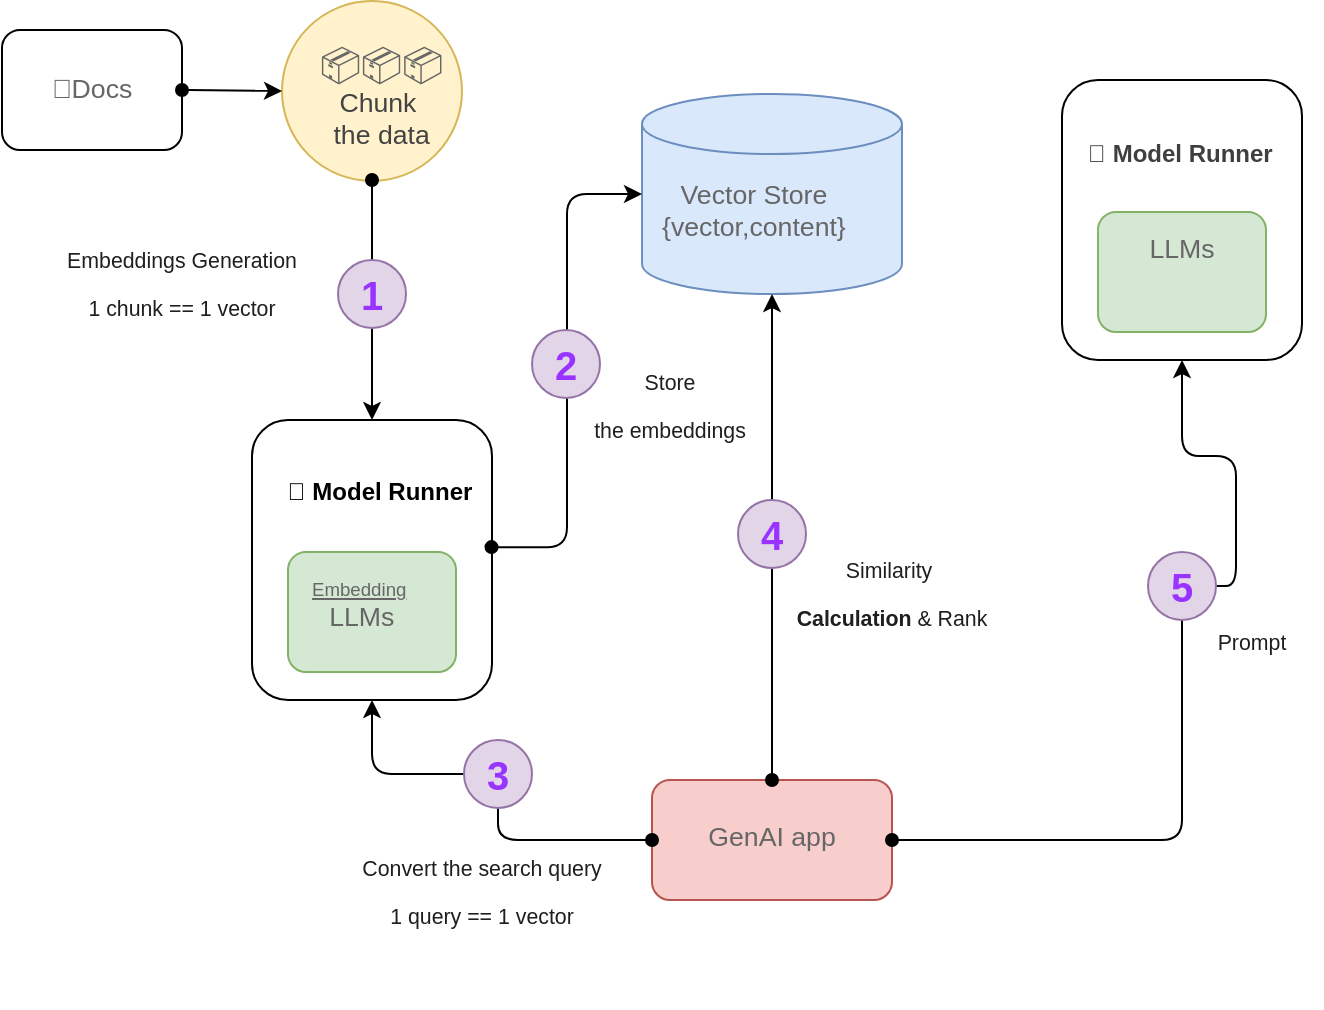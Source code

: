 <mxfile>
    <diagram id="Pun_J_O4Odj0uF0g7LAx" name="Page-1">
        <mxGraphModel dx="1201" dy="505" grid="1" gridSize="10" guides="1" tooltips="1" connect="1" arrows="1" fold="1" page="1" pageScale="1" pageWidth="1169" pageHeight="827" math="0" shadow="0">
            <root>
                <mxCell id="0"/>
                <mxCell id="1" parent="0"/>
                <mxCell id="10" value="" style="group" parent="1" vertex="1" connectable="0">
                    <mxGeometry x="345" y="260" width="120" height="140" as="geometry"/>
                </mxCell>
                <mxCell id="9" value="" style="rounded=1;whiteSpace=wrap;html=1;strokeColor=default;" parent="10" vertex="1">
                    <mxGeometry width="120" height="140" as="geometry"/>
                </mxCell>
                <mxCell id="8" value="" style="rounded=1;whiteSpace=wrap;html=1;strokeColor=#82b366;fillColor=#d5e8d4;" parent="10" vertex="1">
                    <mxGeometry x="18" y="66" width="84" height="60" as="geometry"/>
                </mxCell>
                <mxCell id="4" value="&lt;span id=&quot;docs-internal-guid-9392524e-7fff-97eb-315f-5eeb4eadda3a&quot; style=&quot;&quot;&gt;&lt;p style=&quot;line-height: 1.2; margin-top: 0pt; margin-bottom: 0pt;&quot; dir=&quot;ltr&quot;&gt;&lt;b&gt;🐳 Model Runner&lt;/b&gt;&lt;/p&gt;&lt;/span&gt;" style="text;whiteSpace=wrap;html=1;align=center;" parent="10" vertex="1">
                    <mxGeometry x="14" y="22" width="100" height="30" as="geometry"/>
                </mxCell>
                <mxCell id="5" value="&lt;b id=&quot;docs-internal-guid-9a8223f7-7fff-f8e5-8d22-db0ecccfe3f9&quot; style=&quot;font-weight:normal;&quot;&gt;&lt;p style=&quot;line-height:1.2;text-align: center;margin-top:0pt;margin-bottom:0pt;&quot; dir=&quot;ltr&quot;&gt;&lt;span style=&quot;font-size: 7pt; font-family: Poppins, sans-serif; color: rgb(102, 102, 102); background-color: transparent; font-weight: 500; font-style: normal; font-variant: normal; vertical-align: baseline;&quot;&gt;&lt;u&gt;Embedding&lt;/u&gt;&lt;/span&gt;&lt;span style=&quot;font-size: 7pt; font-family: Poppins, sans-serif; color: rgb(102, 102, 102); background-color: transparent; font-weight: 500; font-style: normal; font-variant: normal; text-decoration: none; vertical-align: baseline;&quot;&gt;&amp;nbsp;&lt;/span&gt;&lt;/p&gt;&lt;p style=&quot;line-height:1.2;text-align: center;margin-top:0pt;margin-bottom:0pt;&quot; dir=&quot;ltr&quot;&gt;&lt;span style=&quot;font-size: 10pt; font-family: Poppins, sans-serif; color: rgb(102, 102, 102); background-color: transparent; font-weight: 500; font-style: normal; font-variant: normal; text-decoration: none; vertical-align: baseline;&quot;&gt;LLMs&lt;/span&gt;&lt;/p&gt;&lt;/b&gt;" style="text;whiteSpace=wrap;html=1;" parent="10" vertex="1">
                    <mxGeometry x="28" y="70" width="64" height="50" as="geometry"/>
                </mxCell>
                <mxCell id="11" value="" style="group" parent="1" vertex="1" connectable="0">
                    <mxGeometry x="360" y="50.5" width="90" height="94" as="geometry"/>
                </mxCell>
                <mxCell id="7" value="" style="ellipse;whiteSpace=wrap;html=1;aspect=fixed;strokeColor=#d6b656;fillColor=#fff2cc;" parent="11" vertex="1">
                    <mxGeometry width="90" height="90" as="geometry"/>
                </mxCell>
                <mxCell id="3" value="&lt;b id=&quot;docs-internal-guid-b0dc1b2b-7fff-e148-00f3-b7a172efcb53&quot; style=&quot;font-weight:normal;&quot;&gt;&lt;p style=&quot;line-height:1.2;text-align: center;margin-top:0pt;margin-bottom:0pt;&quot; dir=&quot;ltr&quot;&gt;&lt;span style=&quot;font-size: 14pt; font-family: Poppins, sans-serif; color: rgb(102, 102, 102); background-color: transparent; font-weight: 500; font-style: normal; font-variant: normal; text-decoration: none; vertical-align: baseline;&quot;&gt;📦📦📦&lt;/span&gt;&lt;/p&gt;&lt;p style=&quot;line-height:1.2;text-align: center;margin-top:0pt;margin-bottom:0pt;&quot; dir=&quot;ltr&quot;&gt;&lt;span style=&quot;font-size: 10pt; font-family: Poppins, sans-serif; color: rgb(67, 67, 67); background-color: transparent; font-weight: 500; font-style: normal; font-variant: normal; text-decoration: none; vertical-align: baseline;&quot;&gt;Chunk&amp;nbsp;&lt;/span&gt;&lt;/p&gt;&lt;p style=&quot;line-height:1.2;text-align: center;margin-top:0pt;margin-bottom:0pt;&quot; dir=&quot;ltr&quot;&gt;&lt;span style=&quot;font-size: 10pt; font-family: Poppins, sans-serif; color: rgb(67, 67, 67); background-color: transparent; font-weight: 500; font-style: normal; font-variant: normal; text-decoration: none; vertical-align: baseline;&quot;&gt;the data&lt;/span&gt;&lt;/p&gt;&lt;/b&gt;" style="text;whiteSpace=wrap;html=1;strokeColor=none;" parent="11" vertex="1">
                    <mxGeometry x="17" y="14" width="70" height="80" as="geometry"/>
                </mxCell>
                <mxCell id="12" value="" style="group" parent="1" vertex="1" connectable="0">
                    <mxGeometry x="220" y="65" width="90" height="65" as="geometry"/>
                </mxCell>
                <mxCell id="6" value="" style="rounded=1;whiteSpace=wrap;html=1;strokeColor=default;" parent="12" vertex="1">
                    <mxGeometry width="90" height="60" as="geometry"/>
                </mxCell>
                <mxCell id="2" value="&lt;meta charset=&quot;utf-8&quot;&gt;&lt;b id=&quot;docs-internal-guid-06e21a4e-7fff-9780-77d8-6255e88102fd&quot; style=&quot;font-weight:normal;&quot;&gt;&lt;p style=&quot;line-height: 1.2; margin-top: 0pt; margin-bottom: 0pt;&quot; dir=&quot;ltr&quot;&gt;&lt;span style=&quot;font-size: 10pt; font-family: Poppins, sans-serif; color: rgb(102, 102, 102); background-color: transparent; font-weight: 500; font-style: normal; font-variant: normal; text-decoration: none; vertical-align: baseline;&quot;&gt;📝Docs&lt;/span&gt;&lt;/p&gt;&lt;/b&gt;&lt;br class=&quot;Apple-interchange-newline&quot;&gt;" style="text;whiteSpace=wrap;html=1;strokeColor=none;align=center;" parent="12" vertex="1">
                    <mxGeometry x="5" y="15" width="80" height="50" as="geometry"/>
                </mxCell>
                <mxCell id="15" value="" style="group" parent="1" vertex="1" connectable="0">
                    <mxGeometry x="540" y="97" width="130" height="100" as="geometry"/>
                </mxCell>
                <mxCell id="14" value="" style="shape=cylinder3;whiteSpace=wrap;html=1;boundedLbl=1;backgroundOutline=1;size=15;strokeColor=#6c8ebf;fillColor=#dae8fc;" parent="15" vertex="1">
                    <mxGeometry width="130" height="100" as="geometry"/>
                </mxCell>
                <mxCell id="13" value="&lt;b id=&quot;docs-internal-guid-ce498a3c-7fff-ee5e-ede5-fb5412ba2207&quot; style=&quot;font-weight:normal;&quot;&gt;&lt;p style=&quot;line-height:1.2;text-align: center;margin-top:0pt;margin-bottom:0pt;&quot; dir=&quot;ltr&quot;&gt;&lt;span style=&quot;font-size: 10pt; font-family: Poppins, sans-serif; color: rgb(102, 102, 102); background-color: transparent; font-weight: 500; font-style: normal; font-variant: normal; text-decoration: none; vertical-align: baseline;&quot;&gt;Vector Store&lt;/span&gt;&lt;/p&gt;&lt;p style=&quot;line-height:1.2;text-align: center;margin-top:0pt;margin-bottom:0pt;&quot; dir=&quot;ltr&quot;&gt;&lt;span style=&quot;font-size: 10pt; font-family: Poppins, sans-serif; color: rgb(102, 102, 102); background-color: transparent; font-weight: 500; font-style: normal; font-variant: normal; text-decoration: none; vertical-align: baseline;&quot;&gt;{vector,content}&lt;/span&gt;&lt;/p&gt;&lt;/b&gt;" style="text;whiteSpace=wrap;html=1;" parent="15" vertex="1">
                    <mxGeometry x="8" y="36" width="120" height="50" as="geometry"/>
                </mxCell>
                <mxCell id="16" value="" style="group" parent="1" vertex="1" connectable="0">
                    <mxGeometry x="750" y="90" width="120" height="140" as="geometry"/>
                </mxCell>
                <mxCell id="17" value="" style="rounded=1;whiteSpace=wrap;html=1;strokeColor=default;" parent="16" vertex="1">
                    <mxGeometry width="120" height="140" as="geometry"/>
                </mxCell>
                <mxCell id="18" value="" style="rounded=1;whiteSpace=wrap;html=1;strokeColor=#82b366;fillColor=#d5e8d4;" parent="16" vertex="1">
                    <mxGeometry x="18" y="66" width="84" height="60" as="geometry"/>
                </mxCell>
                <mxCell id="19" value="&lt;b id=&quot;docs-internal-guid-9392524e-7fff-97eb-315f-5eeb4eadda3a&quot; style=&quot;font-weight:normal;&quot;&gt;&lt;p style=&quot;line-height:1.2;text-align: center;margin-top:0pt;margin-bottom:0pt;&quot; dir=&quot;ltr&quot;&gt;&lt;b style=&quot;color: rgb(63, 63, 63);&quot;&gt;🐳 Model Runner&lt;/b&gt;&lt;/p&gt;&lt;/b&gt;" style="text;whiteSpace=wrap;html=1;" parent="16" vertex="1">
                    <mxGeometry x="11" y="23" width="100" height="30" as="geometry"/>
                </mxCell>
                <mxCell id="20" value="&lt;b id=&quot;docs-internal-guid-9a8223f7-7fff-f8e5-8d22-db0ecccfe3f9&quot; style=&quot;font-weight:normal;&quot;&gt;&lt;p style=&quot;line-height: 1.2; margin-top: 0pt; margin-bottom: 0pt;&quot; dir=&quot;ltr&quot;&gt;&lt;/p&gt;&lt;p style=&quot;line-height: 1.2; margin-top: 0pt; margin-bottom: 0pt;&quot; dir=&quot;ltr&quot;&gt;&lt;span style=&quot;font-size: 10pt; font-family: Poppins, sans-serif; color: rgb(102, 102, 102); background-color: transparent; font-weight: 500; font-style: normal; font-variant: normal; text-decoration: none; vertical-align: baseline;&quot;&gt;LLMs&lt;/span&gt;&lt;/p&gt;&lt;/b&gt;" style="text;whiteSpace=wrap;html=1;align=center;" parent="16" vertex="1">
                    <mxGeometry x="28" y="70" width="64" height="50" as="geometry"/>
                </mxCell>
                <mxCell id="24" value="" style="group" parent="1" vertex="1" connectable="0">
                    <mxGeometry x="545" y="440" width="120" height="61" as="geometry"/>
                </mxCell>
                <mxCell id="23" value="" style="rounded=1;whiteSpace=wrap;html=1;strokeColor=#b85450;fillColor=#f8cecc;" parent="24" vertex="1">
                    <mxGeometry width="120" height="60" as="geometry"/>
                </mxCell>
                <mxCell id="21" value="&lt;meta charset=&quot;utf-8&quot;&gt;&lt;b id=&quot;docs-internal-guid-e3bd49b9-7fff-fa59-0cc8-d0f4b6b46c47&quot; style=&quot;font-weight:normal;&quot;&gt;&lt;p style=&quot;line-height: 1.2; margin-top: 0pt; margin-bottom: 0pt;&quot; dir=&quot;ltr&quot;&gt;&lt;span style=&quot;font-size: 10pt; font-family: Poppins, sans-serif; color: rgb(102, 102, 102); background-color: transparent; font-weight: 500; font-style: normal; font-variant: normal; text-decoration: none; vertical-align: baseline;&quot;&gt;GenAI app&lt;/span&gt;&lt;/p&gt;&lt;/b&gt;&lt;br class=&quot;Apple-interchange-newline&quot;&gt;" style="text;whiteSpace=wrap;html=1;align=center;verticalAlign=middle;" parent="24" vertex="1">
                    <mxGeometry x="10" y="11" width="100" height="50" as="geometry"/>
                </mxCell>
                <mxCell id="25" value="" style="endArrow=classic;html=1;exitX=1;exitY=0.5;exitDx=0;exitDy=0;entryX=0;entryY=0.5;entryDx=0;entryDy=0;startArrow=oval;startFill=1;" parent="1" source="6" target="7" edge="1">
                    <mxGeometry width="50" height="50" relative="1" as="geometry">
                        <mxPoint x="540" y="320" as="sourcePoint"/>
                        <mxPoint x="590" y="270" as="targetPoint"/>
                    </mxGeometry>
                </mxCell>
                <mxCell id="26" value="" style="edgeStyle=none;html=1;startArrow=oval;startFill=1;" parent="1" target="9" edge="1">
                    <mxGeometry relative="1" as="geometry">
                        <mxPoint x="405" y="140" as="sourcePoint"/>
                    </mxGeometry>
                </mxCell>
                <mxCell id="27" value="" style="endArrow=classic;html=1;exitX=0.998;exitY=0.454;exitDx=0;exitDy=0;exitPerimeter=0;entryX=0;entryY=0.5;entryDx=0;entryDy=0;entryPerimeter=0;edgeStyle=orthogonalEdgeStyle;startArrow=oval;startFill=1;" parent="1" source="9" target="14" edge="1">
                    <mxGeometry width="50" height="50" relative="1" as="geometry">
                        <mxPoint x="480" y="340" as="sourcePoint"/>
                        <mxPoint x="530" y="290" as="targetPoint"/>
                    </mxGeometry>
                </mxCell>
                <mxCell id="28" value="" style="endArrow=classic;html=1;exitX=0;exitY=0.5;exitDx=0;exitDy=0;entryX=0.5;entryY=1;entryDx=0;entryDy=0;edgeStyle=orthogonalEdgeStyle;startArrow=none;startFill=1;" parent="1" source="33" target="9" edge="1">
                    <mxGeometry width="50" height="50" relative="1" as="geometry">
                        <mxPoint x="540" y="320" as="sourcePoint"/>
                        <mxPoint x="590" y="270" as="targetPoint"/>
                    </mxGeometry>
                </mxCell>
                <mxCell id="29" value="" style="endArrow=classic;html=1;exitX=0.5;exitY=0;exitDx=0;exitDy=0;entryX=0.5;entryY=1;entryDx=0;entryDy=0;entryPerimeter=0;startArrow=oval;startFill=1;" parent="1" source="23" target="14" edge="1">
                    <mxGeometry width="50" height="50" relative="1" as="geometry">
                        <mxPoint x="540" y="320" as="sourcePoint"/>
                        <mxPoint x="590" y="270" as="targetPoint"/>
                    </mxGeometry>
                </mxCell>
                <mxCell id="30" value="" style="endArrow=classic;html=1;exitX=1;exitY=0.5;exitDx=0;exitDy=0;entryX=0.5;entryY=1;entryDx=0;entryDy=0;edgeStyle=orthogonalEdgeStyle;startArrow=none;startFill=1;" parent="1" source="36" target="17" edge="1">
                    <mxGeometry width="50" height="50" relative="1" as="geometry">
                        <mxPoint x="540" y="320" as="sourcePoint"/>
                        <mxPoint x="590" y="270" as="targetPoint"/>
                    </mxGeometry>
                </mxCell>
                <mxCell id="31" value="1" style="ellipse;whiteSpace=wrap;html=1;aspect=fixed;strokeColor=#9673a6;fontStyle=1;fontSize=20;fillColor=#e1d5e7;fontColor=#9933FF;" parent="1" vertex="1">
                    <mxGeometry x="388" y="180" width="34" height="34" as="geometry"/>
                </mxCell>
                <mxCell id="32" value="2" style="ellipse;whiteSpace=wrap;html=1;aspect=fixed;strokeColor=#9673a6;fontStyle=1;fontSize=20;fillColor=#e1d5e7;fontColor=#9933FF;" parent="1" vertex="1">
                    <mxGeometry x="485" y="215" width="34" height="34" as="geometry"/>
                </mxCell>
                <mxCell id="34" value="" style="endArrow=none;html=1;exitX=0;exitY=0.5;exitDx=0;exitDy=0;entryX=0.5;entryY=1;entryDx=0;entryDy=0;edgeStyle=orthogonalEdgeStyle;startArrow=oval;startFill=1;" parent="1" source="23" target="33" edge="1">
                    <mxGeometry width="50" height="50" relative="1" as="geometry">
                        <mxPoint x="545" y="470" as="sourcePoint"/>
                        <mxPoint x="405" y="400" as="targetPoint"/>
                    </mxGeometry>
                </mxCell>
                <mxCell id="33" value="3" style="ellipse;whiteSpace=wrap;html=1;aspect=fixed;strokeColor=#9673a6;fontStyle=1;fontSize=20;fillColor=#e1d5e7;fontColor=#9933FF;" parent="1" vertex="1">
                    <mxGeometry x="451" y="420" width="34" height="34" as="geometry"/>
                </mxCell>
                <mxCell id="35" value="4" style="ellipse;whiteSpace=wrap;html=1;aspect=fixed;strokeColor=#9673a6;fontStyle=1;fontSize=20;fillColor=#e1d5e7;fontColor=#9933FF;" parent="1" vertex="1">
                    <mxGeometry x="588" y="300" width="34" height="34" as="geometry"/>
                </mxCell>
                <mxCell id="37" value="" style="endArrow=none;html=1;exitX=1;exitY=0.5;exitDx=0;exitDy=0;entryX=0.5;entryY=1;entryDx=0;entryDy=0;edgeStyle=orthogonalEdgeStyle;startArrow=oval;startFill=1;" parent="1" source="23" target="36" edge="1">
                    <mxGeometry width="50" height="50" relative="1" as="geometry">
                        <mxPoint x="665" y="470" as="sourcePoint"/>
                        <mxPoint x="810" y="230" as="targetPoint"/>
                    </mxGeometry>
                </mxCell>
                <mxCell id="36" value="5" style="ellipse;whiteSpace=wrap;html=1;aspect=fixed;strokeColor=#9673a6;fontStyle=1;fontSize=20;fillColor=#e1d5e7;fontColor=#9933FF;" parent="1" vertex="1">
                    <mxGeometry x="793" y="326" width="34" height="34" as="geometry"/>
                </mxCell>
                <mxCell id="38" value="&lt;meta charset=&quot;utf-8&quot;&gt;&lt;b id=&quot;docs-internal-guid-dc5b834f-7fff-032a-96fe-1e624321e1a7&quot; style=&quot;font-weight:normal;&quot;&gt;&lt;p style=&quot;line-height: 1.2; margin-top: 0pt; margin-bottom: 0pt;&quot; dir=&quot;ltr&quot;&gt;&lt;span style=&quot;font-size: 8pt; font-family: Poppins, sans-serif; color: rgb(31, 31, 31); background-color: transparent; font-weight: 300; font-style: normal; font-variant: normal; text-decoration: none; vertical-align: baseline;&quot;&gt;Embeddings Generation&lt;/span&gt;&lt;/p&gt;&lt;p style=&quot;line-height: 1.2; margin-top: 0pt; margin-bottom: 0pt;&quot; dir=&quot;ltr&quot;&gt;&lt;span style=&quot;font-size: 8pt; font-family: Poppins, sans-serif; color: rgb(31, 31, 31); background-color: transparent; font-weight: 300; font-style: normal; font-variant: normal; text-decoration: none; vertical-align: baseline;&quot;&gt;1 chunk == 1 vector&lt;/span&gt;&lt;/p&gt;&lt;/b&gt;&lt;br class=&quot;Apple-interchange-newline&quot;&gt;" style="text;whiteSpace=wrap;html=1;fontSize=20;fontColor=#9933FF;align=center;verticalAlign=middle;" parent="1" vertex="1">
                    <mxGeometry x="230" y="150" width="160" height="100" as="geometry"/>
                </mxCell>
                <mxCell id="39" value="&lt;b id=&quot;docs-internal-guid-0e5ee4aa-7fff-54d4-f229-3a81b52dcb5d&quot; style=&quot;font-weight:normal;&quot;&gt;&lt;p style=&quot;line-height: 1.2; margin-top: 0pt; margin-bottom: 0pt;&quot; dir=&quot;ltr&quot;&gt;&lt;span style=&quot;font-size: 8pt; font-family: Poppins, sans-serif; color: rgb(31, 31, 31); background-color: transparent; font-weight: 300; font-style: normal; font-variant: normal; text-decoration: none; vertical-align: baseline;&quot;&gt;Store&lt;/span&gt;&lt;/p&gt;&lt;p style=&quot;line-height: 1.2; margin-top: 0pt; margin-bottom: 0pt;&quot; dir=&quot;ltr&quot;&gt;&lt;span style=&quot;font-size: 8pt; font-family: Poppins, sans-serif; color: rgb(31, 31, 31); background-color: transparent; font-weight: 300; font-style: normal; font-variant: normal; text-decoration: none; vertical-align: baseline;&quot;&gt;the embeddings&lt;/span&gt;&lt;/p&gt;&lt;/b&gt;" style="text;whiteSpace=wrap;html=1;fontSize=20;fontColor=#9933FF;verticalAlign=middle;align=center;" parent="1" vertex="1">
                    <mxGeometry x="469" y="214" width="170" height="70" as="geometry"/>
                </mxCell>
                <mxCell id="40" value="&lt;b id=&quot;docs-internal-guid-51e49c58-7fff-e9e6-d14b-f221931ebb14&quot; style=&quot;&quot;&gt;&lt;p style=&quot;font-weight: normal; line-height: 1.2; margin-top: 0pt; margin-bottom: 0pt;&quot; dir=&quot;ltr&quot;&gt;&lt;span style=&quot;font-size: 8pt; font-family: Poppins, sans-serif; color: rgb(31, 31, 31); background-color: transparent; font-weight: 300; font-style: normal; font-variant: normal; text-decoration: none; vertical-align: baseline;&quot;&gt;Similarity&amp;nbsp;&lt;/span&gt;&lt;/p&gt;&lt;p style=&quot;line-height: 1.2; margin-top: 0pt; margin-bottom: 0pt;&quot; dir=&quot;ltr&quot;&gt;&lt;span style=&quot;font-size: 8pt; font-family: Poppins, sans-serif; color: rgb(31, 31, 31); background-color: transparent; font-style: normal; font-variant: normal; text-decoration: none; vertical-align: baseline;&quot;&gt;Calculation&lt;/span&gt;&lt;span style=&quot;font-weight: 300; font-size: 8pt; font-family: Poppins, sans-serif; color: rgb(31, 31, 31); background-color: transparent; font-style: normal; font-variant: normal; text-decoration: none; vertical-align: baseline;&quot;&gt; &amp;amp; Rank&lt;/span&gt;&lt;/p&gt;&lt;/b&gt;" style="text;whiteSpace=wrap;html=1;fontSize=20;fontColor=#9933FF;align=center;verticalAlign=middle;" parent="1" vertex="1">
                    <mxGeometry x="600" y="293" width="130" height="100" as="geometry"/>
                </mxCell>
                <mxCell id="41" value="&lt;meta charset=&quot;utf-8&quot;&gt;&lt;b id=&quot;docs-internal-guid-7c351f7d-7fff-6ce6-7fb6-8bf803254562&quot; style=&quot;font-weight:normal;&quot;&gt;&lt;p style=&quot;line-height: 1.2; margin-top: 0pt; margin-bottom: 0pt;&quot; dir=&quot;ltr&quot;&gt;&lt;span style=&quot;font-size: 8pt; font-family: Poppins, sans-serif; color: rgb(31, 31, 31); background-color: transparent; font-weight: 300; font-style: normal; font-variant: normal; text-decoration: none; vertical-align: baseline;&quot;&gt;Convert the search query&lt;/span&gt;&lt;/p&gt;&lt;p style=&quot;line-height: 1.2; margin-top: 0pt; margin-bottom: 0pt;&quot; dir=&quot;ltr&quot;&gt;&lt;span style=&quot;font-size: 8pt; font-family: Poppins, sans-serif; color: rgb(31, 31, 31); background-color: transparent; font-weight: 300; font-style: normal; font-variant: normal; text-decoration: none; vertical-align: baseline;&quot;&gt;1 query == 1 vector&lt;/span&gt;&lt;/p&gt;&lt;/b&gt;&lt;br class=&quot;Apple-interchange-newline&quot;&gt;" style="text;whiteSpace=wrap;html=1;fontSize=20;fontColor=#9933FF;align=center;verticalAlign=middle;" parent="1" vertex="1">
                    <mxGeometry x="375" y="454" width="170" height="100" as="geometry"/>
                </mxCell>
                <mxCell id="42" value="&lt;meta charset=&quot;utf-8&quot;&gt;&lt;b id=&quot;docs-internal-guid-1a5e3a0e-7fff-bc7f-fba1-a005e98ea8c4&quot; style=&quot;font-weight:normal;&quot;&gt;&lt;p style=&quot;line-height: 1.2; margin-top: 0pt; margin-bottom: 0pt;&quot; dir=&quot;ltr&quot;&gt;&lt;span style=&quot;font-size: 8pt; font-family: Poppins, sans-serif; color: rgb(31, 31, 31); background-color: transparent; font-weight: 300; font-style: normal; font-variant: normal; text-decoration: none; vertical-align: baseline;&quot;&gt;Prompt&lt;/span&gt;&lt;/p&gt;&lt;/b&gt;&lt;br class=&quot;Apple-interchange-newline&quot;&gt;" style="text;whiteSpace=wrap;html=1;fontSize=20;fontColor=#9933FF;align=center;verticalAlign=middle;" parent="1" vertex="1">
                    <mxGeometry x="810" y="344" width="70" height="70" as="geometry"/>
                </mxCell>
            </root>
        </mxGraphModel>
    </diagram>
    <diagram name="Copy of Page-1" id="BhHHHCJw-o-ToZ07xivq">
        <mxGraphModel dx="1201" dy="505" grid="1" gridSize="10" guides="1" tooltips="1" connect="1" arrows="1" fold="1" page="1" pageScale="1" pageWidth="1169" pageHeight="827" math="0" shadow="0">
            <root>
                <mxCell id="C8W8oYH-p4R4iCRxRa6O-0"/>
                <mxCell id="C8W8oYH-p4R4iCRxRa6O-1" parent="C8W8oYH-p4R4iCRxRa6O-0"/>
                <mxCell id="C8W8oYH-p4R4iCRxRa6O-2" value="" style="group" vertex="1" connectable="0" parent="C8W8oYH-p4R4iCRxRa6O-1">
                    <mxGeometry x="345" y="260" width="120" height="140" as="geometry"/>
                </mxCell>
                <mxCell id="C8W8oYH-p4R4iCRxRa6O-3" value="" style="rounded=1;whiteSpace=wrap;html=1;strokeColor=default;" vertex="1" parent="C8W8oYH-p4R4iCRxRa6O-2">
                    <mxGeometry width="120" height="140" as="geometry"/>
                </mxCell>
                <mxCell id="C8W8oYH-p4R4iCRxRa6O-4" value="" style="rounded=1;whiteSpace=wrap;html=1;strokeColor=#82b366;fillColor=#d5e8d4;" vertex="1" parent="C8W8oYH-p4R4iCRxRa6O-2">
                    <mxGeometry x="18" y="66" width="84" height="60" as="geometry"/>
                </mxCell>
                <mxCell id="C8W8oYH-p4R4iCRxRa6O-5" value="&lt;span id=&quot;docs-internal-guid-9392524e-7fff-97eb-315f-5eeb4eadda3a&quot; style=&quot;&quot;&gt;&lt;p style=&quot;line-height: 1.2; margin-top: 0pt; margin-bottom: 0pt;&quot; dir=&quot;ltr&quot;&gt;&lt;b&gt;🐳 Model Runner&lt;/b&gt;&lt;/p&gt;&lt;/span&gt;" style="text;whiteSpace=wrap;html=1;align=center;" vertex="1" parent="C8W8oYH-p4R4iCRxRa6O-2">
                    <mxGeometry x="14" y="22" width="100" height="30" as="geometry"/>
                </mxCell>
                <mxCell id="C8W8oYH-p4R4iCRxRa6O-6" value="&lt;b id=&quot;docs-internal-guid-9a8223f7-7fff-f8e5-8d22-db0ecccfe3f9&quot; style=&quot;font-weight:normal;&quot;&gt;&lt;p style=&quot;line-height:1.2;text-align: center;margin-top:0pt;margin-bottom:0pt;&quot; dir=&quot;ltr&quot;&gt;&lt;span style=&quot;font-size: 7pt; font-family: Poppins, sans-serif; color: rgb(102, 102, 102); background-color: transparent; font-weight: 500; font-style: normal; font-variant: normal; vertical-align: baseline;&quot;&gt;&lt;u&gt;Embedding&lt;/u&gt;&lt;/span&gt;&lt;span style=&quot;font-size: 7pt; font-family: Poppins, sans-serif; color: rgb(102, 102, 102); background-color: transparent; font-weight: 500; font-style: normal; font-variant: normal; text-decoration: none; vertical-align: baseline;&quot;&gt;&amp;nbsp;&lt;/span&gt;&lt;/p&gt;&lt;p style=&quot;line-height:1.2;text-align: center;margin-top:0pt;margin-bottom:0pt;&quot; dir=&quot;ltr&quot;&gt;&lt;span style=&quot;font-size: 10pt; font-family: Poppins, sans-serif; color: rgb(102, 102, 102); background-color: transparent; font-weight: 500; font-style: normal; font-variant: normal; text-decoration: none; vertical-align: baseline;&quot;&gt;LLMs&lt;/span&gt;&lt;/p&gt;&lt;/b&gt;" style="text;whiteSpace=wrap;html=1;" vertex="1" parent="C8W8oYH-p4R4iCRxRa6O-2">
                    <mxGeometry x="28" y="70" width="64" height="50" as="geometry"/>
                </mxCell>
                <mxCell id="C8W8oYH-p4R4iCRxRa6O-7" value="" style="group" vertex="1" connectable="0" parent="C8W8oYH-p4R4iCRxRa6O-1">
                    <mxGeometry x="360" y="50.5" width="90" height="94" as="geometry"/>
                </mxCell>
                <mxCell id="C8W8oYH-p4R4iCRxRa6O-8" value="" style="ellipse;whiteSpace=wrap;html=1;aspect=fixed;strokeColor=#d6b656;fillColor=#fff2cc;" vertex="1" parent="C8W8oYH-p4R4iCRxRa6O-7">
                    <mxGeometry width="90" height="90" as="geometry"/>
                </mxCell>
                <mxCell id="C8W8oYH-p4R4iCRxRa6O-9" value="&lt;b id=&quot;docs-internal-guid-b0dc1b2b-7fff-e148-00f3-b7a172efcb53&quot; style=&quot;font-weight:normal;&quot;&gt;&lt;p style=&quot;line-height:1.2;text-align: center;margin-top:0pt;margin-bottom:0pt;&quot; dir=&quot;ltr&quot;&gt;&lt;span style=&quot;font-size: 14pt; font-family: Poppins, sans-serif; color: rgb(102, 102, 102); background-color: transparent; font-weight: 500; font-style: normal; font-variant: normal; text-decoration: none; vertical-align: baseline;&quot;&gt;📦📦📦&lt;/span&gt;&lt;/p&gt;&lt;p style=&quot;line-height:1.2;text-align: center;margin-top:0pt;margin-bottom:0pt;&quot; dir=&quot;ltr&quot;&gt;&lt;span style=&quot;font-size: 10pt; font-family: Poppins, sans-serif; color: rgb(67, 67, 67); background-color: transparent; font-weight: 500; font-style: normal; font-variant: normal; text-decoration: none; vertical-align: baseline;&quot;&gt;Chunk&amp;nbsp;&lt;/span&gt;&lt;/p&gt;&lt;p style=&quot;line-height:1.2;text-align: center;margin-top:0pt;margin-bottom:0pt;&quot; dir=&quot;ltr&quot;&gt;&lt;span style=&quot;font-size: 10pt; font-family: Poppins, sans-serif; color: rgb(67, 67, 67); background-color: transparent; font-weight: 500; font-style: normal; font-variant: normal; text-decoration: none; vertical-align: baseline;&quot;&gt;the data&lt;/span&gt;&lt;/p&gt;&lt;/b&gt;" style="text;whiteSpace=wrap;html=1;strokeColor=none;" vertex="1" parent="C8W8oYH-p4R4iCRxRa6O-7">
                    <mxGeometry x="17" y="14" width="70" height="80" as="geometry"/>
                </mxCell>
                <mxCell id="C8W8oYH-p4R4iCRxRa6O-10" value="" style="group" vertex="1" connectable="0" parent="C8W8oYH-p4R4iCRxRa6O-1">
                    <mxGeometry x="220" y="65" width="90" height="65" as="geometry"/>
                </mxCell>
                <mxCell id="C8W8oYH-p4R4iCRxRa6O-11" value="" style="rounded=1;whiteSpace=wrap;html=1;strokeColor=default;" vertex="1" parent="C8W8oYH-p4R4iCRxRa6O-10">
                    <mxGeometry width="90" height="60" as="geometry"/>
                </mxCell>
                <mxCell id="C8W8oYH-p4R4iCRxRa6O-12" value="&lt;meta charset=&quot;utf-8&quot;&gt;&lt;b id=&quot;docs-internal-guid-06e21a4e-7fff-9780-77d8-6255e88102fd&quot; style=&quot;font-weight:normal;&quot;&gt;&lt;p style=&quot;line-height: 1.2; margin-top: 0pt; margin-bottom: 0pt;&quot; dir=&quot;ltr&quot;&gt;&lt;span style=&quot;font-size: 10pt; font-family: Poppins, sans-serif; color: rgb(102, 102, 102); background-color: transparent; font-weight: 500; font-style: normal; font-variant: normal; text-decoration: none; vertical-align: baseline;&quot;&gt;📝Docs&lt;/span&gt;&lt;/p&gt;&lt;/b&gt;&lt;br class=&quot;Apple-interchange-newline&quot;&gt;" style="text;whiteSpace=wrap;html=1;strokeColor=none;align=center;" vertex="1" parent="C8W8oYH-p4R4iCRxRa6O-10">
                    <mxGeometry x="5" y="15" width="80" height="50" as="geometry"/>
                </mxCell>
                <mxCell id="C8W8oYH-p4R4iCRxRa6O-13" value="" style="group" vertex="1" connectable="0" parent="C8W8oYH-p4R4iCRxRa6O-1">
                    <mxGeometry x="540" y="97" width="130" height="100" as="geometry"/>
                </mxCell>
                <mxCell id="C8W8oYH-p4R4iCRxRa6O-14" value="" style="shape=cylinder3;whiteSpace=wrap;html=1;boundedLbl=1;backgroundOutline=1;size=15;strokeColor=#6c8ebf;fillColor=#dae8fc;" vertex="1" parent="C8W8oYH-p4R4iCRxRa6O-13">
                    <mxGeometry width="130" height="100" as="geometry"/>
                </mxCell>
                <mxCell id="C8W8oYH-p4R4iCRxRa6O-15" value="&lt;b id=&quot;docs-internal-guid-ce498a3c-7fff-ee5e-ede5-fb5412ba2207&quot; style=&quot;font-weight:normal;&quot;&gt;&lt;p style=&quot;line-height:1.2;text-align: center;margin-top:0pt;margin-bottom:0pt;&quot; dir=&quot;ltr&quot;&gt;&lt;span style=&quot;font-size: 10pt; font-family: Poppins, sans-serif; color: rgb(102, 102, 102); background-color: transparent; font-weight: 500; font-style: normal; font-variant: normal; text-decoration: none; vertical-align: baseline;&quot;&gt;Vector Store&lt;/span&gt;&lt;/p&gt;&lt;p style=&quot;line-height:1.2;text-align: center;margin-top:0pt;margin-bottom:0pt;&quot; dir=&quot;ltr&quot;&gt;&lt;span style=&quot;font-size: 10pt; font-family: Poppins, sans-serif; color: rgb(102, 102, 102); background-color: transparent; font-weight: 500; font-style: normal; font-variant: normal; text-decoration: none; vertical-align: baseline;&quot;&gt;{vector,content}&lt;/span&gt;&lt;/p&gt;&lt;/b&gt;" style="text;whiteSpace=wrap;html=1;" vertex="1" parent="C8W8oYH-p4R4iCRxRa6O-13">
                    <mxGeometry x="8" y="36" width="120" height="50" as="geometry"/>
                </mxCell>
                <mxCell id="C8W8oYH-p4R4iCRxRa6O-16" value="" style="group" vertex="1" connectable="0" parent="C8W8oYH-p4R4iCRxRa6O-1">
                    <mxGeometry x="750" y="90" width="120" height="140" as="geometry"/>
                </mxCell>
                <mxCell id="C8W8oYH-p4R4iCRxRa6O-17" value="" style="rounded=1;whiteSpace=wrap;html=1;strokeColor=default;" vertex="1" parent="C8W8oYH-p4R4iCRxRa6O-16">
                    <mxGeometry width="120" height="140" as="geometry"/>
                </mxCell>
                <mxCell id="C8W8oYH-p4R4iCRxRa6O-18" value="" style="rounded=1;whiteSpace=wrap;html=1;strokeColor=#82b366;fillColor=#d5e8d4;" vertex="1" parent="C8W8oYH-p4R4iCRxRa6O-16">
                    <mxGeometry x="18" y="66" width="84" height="60" as="geometry"/>
                </mxCell>
                <mxCell id="C8W8oYH-p4R4iCRxRa6O-19" value="&lt;b id=&quot;docs-internal-guid-9392524e-7fff-97eb-315f-5eeb4eadda3a&quot; style=&quot;font-weight:normal;&quot;&gt;&lt;p style=&quot;line-height:1.2;text-align: center;margin-top:0pt;margin-bottom:0pt;&quot; dir=&quot;ltr&quot;&gt;&lt;b style=&quot;color: rgb(63, 63, 63);&quot;&gt;🐳 Model Runner&lt;/b&gt;&lt;/p&gt;&lt;/b&gt;" style="text;whiteSpace=wrap;html=1;" vertex="1" parent="C8W8oYH-p4R4iCRxRa6O-16">
                    <mxGeometry x="11" y="23" width="100" height="30" as="geometry"/>
                </mxCell>
                <mxCell id="C8W8oYH-p4R4iCRxRa6O-20" value="&lt;b id=&quot;docs-internal-guid-9a8223f7-7fff-f8e5-8d22-db0ecccfe3f9&quot; style=&quot;font-weight:normal;&quot;&gt;&lt;p style=&quot;line-height: 1.2; margin-top: 0pt; margin-bottom: 0pt;&quot; dir=&quot;ltr&quot;&gt;&lt;/p&gt;&lt;p style=&quot;line-height: 1.2; margin-top: 0pt; margin-bottom: 0pt;&quot; dir=&quot;ltr&quot;&gt;&lt;span style=&quot;font-size: 10pt; font-family: Poppins, sans-serif; color: rgb(102, 102, 102); background-color: transparent; font-weight: 500; font-style: normal; font-variant: normal; text-decoration: none; vertical-align: baseline;&quot;&gt;LLMs&lt;/span&gt;&lt;/p&gt;&lt;/b&gt;" style="text;whiteSpace=wrap;html=1;align=center;" vertex="1" parent="C8W8oYH-p4R4iCRxRa6O-16">
                    <mxGeometry x="28" y="70" width="64" height="50" as="geometry"/>
                </mxCell>
                <mxCell id="C8W8oYH-p4R4iCRxRa6O-21" value="" style="group" vertex="1" connectable="0" parent="C8W8oYH-p4R4iCRxRa6O-1">
                    <mxGeometry x="545" y="440" width="120" height="61" as="geometry"/>
                </mxCell>
                <mxCell id="C8W8oYH-p4R4iCRxRa6O-22" value="" style="rounded=1;whiteSpace=wrap;html=1;strokeColor=#b85450;fillColor=#f8cecc;" vertex="1" parent="C8W8oYH-p4R4iCRxRa6O-21">
                    <mxGeometry width="120" height="60" as="geometry"/>
                </mxCell>
                <mxCell id="C8W8oYH-p4R4iCRxRa6O-23" value="&lt;meta charset=&quot;utf-8&quot;&gt;&lt;b id=&quot;docs-internal-guid-e3bd49b9-7fff-fa59-0cc8-d0f4b6b46c47&quot; style=&quot;font-weight:normal;&quot;&gt;&lt;p style=&quot;line-height: 1.2; margin-top: 0pt; margin-bottom: 0pt;&quot; dir=&quot;ltr&quot;&gt;&lt;span style=&quot;font-size: 10pt; font-family: Poppins, sans-serif; color: rgb(102, 102, 102); background-color: transparent; font-weight: 500; font-style: normal; font-variant: normal; text-decoration: none; vertical-align: baseline;&quot;&gt;GenAI app&lt;/span&gt;&lt;/p&gt;&lt;/b&gt;&lt;br class=&quot;Apple-interchange-newline&quot;&gt;" style="text;whiteSpace=wrap;html=1;align=center;verticalAlign=middle;" vertex="1" parent="C8W8oYH-p4R4iCRxRa6O-21">
                    <mxGeometry x="10" y="11" width="100" height="50" as="geometry"/>
                </mxCell>
                <mxCell id="C8W8oYH-p4R4iCRxRa6O-24" value="" style="endArrow=classic;html=1;exitX=1;exitY=0.5;exitDx=0;exitDy=0;entryX=0;entryY=0.5;entryDx=0;entryDy=0;startArrow=oval;startFill=1;" edge="1" parent="C8W8oYH-p4R4iCRxRa6O-1" source="C8W8oYH-p4R4iCRxRa6O-11" target="C8W8oYH-p4R4iCRxRa6O-8">
                    <mxGeometry width="50" height="50" relative="1" as="geometry">
                        <mxPoint x="540" y="320" as="sourcePoint"/>
                        <mxPoint x="590" y="270" as="targetPoint"/>
                    </mxGeometry>
                </mxCell>
                <mxCell id="C8W8oYH-p4R4iCRxRa6O-25" value="" style="edgeStyle=none;html=1;startArrow=oval;startFill=1;" edge="1" parent="C8W8oYH-p4R4iCRxRa6O-1" target="C8W8oYH-p4R4iCRxRa6O-3">
                    <mxGeometry relative="1" as="geometry">
                        <mxPoint x="405" y="140" as="sourcePoint"/>
                    </mxGeometry>
                </mxCell>
                <mxCell id="C8W8oYH-p4R4iCRxRa6O-26" value="" style="endArrow=classic;html=1;exitX=0.998;exitY=0.454;exitDx=0;exitDy=0;exitPerimeter=0;entryX=0;entryY=0.5;entryDx=0;entryDy=0;entryPerimeter=0;edgeStyle=orthogonalEdgeStyle;startArrow=oval;startFill=1;" edge="1" parent="C8W8oYH-p4R4iCRxRa6O-1" source="C8W8oYH-p4R4iCRxRa6O-3" target="C8W8oYH-p4R4iCRxRa6O-14">
                    <mxGeometry width="50" height="50" relative="1" as="geometry">
                        <mxPoint x="480" y="340" as="sourcePoint"/>
                        <mxPoint x="530" y="290" as="targetPoint"/>
                    </mxGeometry>
                </mxCell>
                <mxCell id="C8W8oYH-p4R4iCRxRa6O-27" value="" style="endArrow=classic;html=1;exitX=0;exitY=0.5;exitDx=0;exitDy=0;entryX=0.5;entryY=1;entryDx=0;entryDy=0;edgeStyle=orthogonalEdgeStyle;startArrow=none;startFill=1;" edge="1" parent="C8W8oYH-p4R4iCRxRa6O-1" source="C8W8oYH-p4R4iCRxRa6O-33" target="C8W8oYH-p4R4iCRxRa6O-3">
                    <mxGeometry width="50" height="50" relative="1" as="geometry">
                        <mxPoint x="540" y="320" as="sourcePoint"/>
                        <mxPoint x="590" y="270" as="targetPoint"/>
                    </mxGeometry>
                </mxCell>
                <mxCell id="C8W8oYH-p4R4iCRxRa6O-28" value="" style="endArrow=classic;html=1;exitX=0.5;exitY=0;exitDx=0;exitDy=0;entryX=0.5;entryY=1;entryDx=0;entryDy=0;entryPerimeter=0;startArrow=oval;startFill=1;" edge="1" parent="C8W8oYH-p4R4iCRxRa6O-1" source="C8W8oYH-p4R4iCRxRa6O-22" target="C8W8oYH-p4R4iCRxRa6O-14">
                    <mxGeometry width="50" height="50" relative="1" as="geometry">
                        <mxPoint x="540" y="320" as="sourcePoint"/>
                        <mxPoint x="590" y="270" as="targetPoint"/>
                    </mxGeometry>
                </mxCell>
                <mxCell id="C8W8oYH-p4R4iCRxRa6O-29" value="" style="endArrow=classic;html=1;exitX=1;exitY=0.5;exitDx=0;exitDy=0;entryX=0.5;entryY=1;entryDx=0;entryDy=0;edgeStyle=orthogonalEdgeStyle;startArrow=none;startFill=1;" edge="1" parent="C8W8oYH-p4R4iCRxRa6O-1" source="C8W8oYH-p4R4iCRxRa6O-36" target="C8W8oYH-p4R4iCRxRa6O-17">
                    <mxGeometry width="50" height="50" relative="1" as="geometry">
                        <mxPoint x="540" y="320" as="sourcePoint"/>
                        <mxPoint x="590" y="270" as="targetPoint"/>
                    </mxGeometry>
                </mxCell>
                <mxCell id="C8W8oYH-p4R4iCRxRa6O-30" value="1" style="ellipse;whiteSpace=wrap;html=1;aspect=fixed;strokeColor=#9673a6;fontStyle=1;fontSize=20;fillColor=#e1d5e7;fontColor=#9933FF;" vertex="1" parent="C8W8oYH-p4R4iCRxRa6O-1">
                    <mxGeometry x="388" y="180" width="34" height="34" as="geometry"/>
                </mxCell>
                <mxCell id="C8W8oYH-p4R4iCRxRa6O-31" value="2" style="ellipse;whiteSpace=wrap;html=1;aspect=fixed;strokeColor=#9673a6;fontStyle=1;fontSize=20;fillColor=#e1d5e7;fontColor=#9933FF;" vertex="1" parent="C8W8oYH-p4R4iCRxRa6O-1">
                    <mxGeometry x="485" y="215" width="34" height="34" as="geometry"/>
                </mxCell>
                <mxCell id="C8W8oYH-p4R4iCRxRa6O-32" value="" style="endArrow=none;html=1;exitX=0;exitY=0.5;exitDx=0;exitDy=0;entryX=0.5;entryY=1;entryDx=0;entryDy=0;edgeStyle=orthogonalEdgeStyle;startArrow=oval;startFill=1;" edge="1" parent="C8W8oYH-p4R4iCRxRa6O-1" source="C8W8oYH-p4R4iCRxRa6O-22" target="C8W8oYH-p4R4iCRxRa6O-33">
                    <mxGeometry width="50" height="50" relative="1" as="geometry">
                        <mxPoint x="545" y="470" as="sourcePoint"/>
                        <mxPoint x="405" y="400" as="targetPoint"/>
                    </mxGeometry>
                </mxCell>
                <mxCell id="C8W8oYH-p4R4iCRxRa6O-33" value="3" style="ellipse;whiteSpace=wrap;html=1;aspect=fixed;strokeColor=#9673a6;fontStyle=1;fontSize=20;fillColor=#e1d5e7;fontColor=#9933FF;" vertex="1" parent="C8W8oYH-p4R4iCRxRa6O-1">
                    <mxGeometry x="451" y="420" width="34" height="34" as="geometry"/>
                </mxCell>
                <mxCell id="C8W8oYH-p4R4iCRxRa6O-34" value="4" style="ellipse;whiteSpace=wrap;html=1;aspect=fixed;strokeColor=#9673a6;fontStyle=1;fontSize=20;fillColor=#e1d5e7;fontColor=#9933FF;" vertex="1" parent="C8W8oYH-p4R4iCRxRa6O-1">
                    <mxGeometry x="588" y="300" width="34" height="34" as="geometry"/>
                </mxCell>
                <mxCell id="C8W8oYH-p4R4iCRxRa6O-35" value="" style="endArrow=none;html=1;exitX=1;exitY=0.5;exitDx=0;exitDy=0;entryX=0.5;entryY=1;entryDx=0;entryDy=0;edgeStyle=orthogonalEdgeStyle;startArrow=oval;startFill=1;" edge="1" parent="C8W8oYH-p4R4iCRxRa6O-1" source="C8W8oYH-p4R4iCRxRa6O-22" target="C8W8oYH-p4R4iCRxRa6O-36">
                    <mxGeometry width="50" height="50" relative="1" as="geometry">
                        <mxPoint x="665" y="470" as="sourcePoint"/>
                        <mxPoint x="810" y="230" as="targetPoint"/>
                    </mxGeometry>
                </mxCell>
                <mxCell id="C8W8oYH-p4R4iCRxRa6O-36" value="5" style="ellipse;whiteSpace=wrap;html=1;aspect=fixed;strokeColor=#9673a6;fontStyle=1;fontSize=20;fillColor=#e1d5e7;fontColor=#9933FF;" vertex="1" parent="C8W8oYH-p4R4iCRxRa6O-1">
                    <mxGeometry x="793" y="326" width="34" height="34" as="geometry"/>
                </mxCell>
                <mxCell id="C8W8oYH-p4R4iCRxRa6O-37" value="&lt;meta charset=&quot;utf-8&quot;&gt;&lt;b id=&quot;docs-internal-guid-dc5b834f-7fff-032a-96fe-1e624321e1a7&quot; style=&quot;font-weight:normal;&quot;&gt;&lt;p style=&quot;line-height: 1.2; margin-top: 0pt; margin-bottom: 0pt;&quot; dir=&quot;ltr&quot;&gt;&lt;span style=&quot;font-size: 8pt; font-family: Poppins, sans-serif; color: rgb(31, 31, 31); background-color: transparent; font-weight: 300; font-style: normal; font-variant: normal; text-decoration: none; vertical-align: baseline;&quot;&gt;Embeddings Generation&lt;/span&gt;&lt;/p&gt;&lt;p style=&quot;line-height: 1.2; margin-top: 0pt; margin-bottom: 0pt;&quot; dir=&quot;ltr&quot;&gt;&lt;span style=&quot;font-size: 8pt; font-family: Poppins, sans-serif; color: rgb(31, 31, 31); background-color: transparent; font-weight: 300; font-style: normal; font-variant: normal; text-decoration: none; vertical-align: baseline;&quot;&gt;1 chunk == 1 vector&lt;/span&gt;&lt;/p&gt;&lt;/b&gt;&lt;br class=&quot;Apple-interchange-newline&quot;&gt;" style="text;whiteSpace=wrap;html=1;fontSize=20;fontColor=#9933FF;align=center;verticalAlign=middle;" vertex="1" parent="C8W8oYH-p4R4iCRxRa6O-1">
                    <mxGeometry x="230" y="150" width="160" height="100" as="geometry"/>
                </mxCell>
                <mxCell id="C8W8oYH-p4R4iCRxRa6O-38" value="&lt;b id=&quot;docs-internal-guid-0e5ee4aa-7fff-54d4-f229-3a81b52dcb5d&quot; style=&quot;font-weight:normal;&quot;&gt;&lt;p style=&quot;line-height: 1.2; margin-top: 0pt; margin-bottom: 0pt;&quot; dir=&quot;ltr&quot;&gt;&lt;span style=&quot;font-size: 8pt; font-family: Poppins, sans-serif; color: rgb(31, 31, 31); background-color: transparent; font-weight: 300; font-style: normal; font-variant: normal; text-decoration: none; vertical-align: baseline;&quot;&gt;Store&lt;/span&gt;&lt;/p&gt;&lt;p style=&quot;line-height: 1.2; margin-top: 0pt; margin-bottom: 0pt;&quot; dir=&quot;ltr&quot;&gt;&lt;span style=&quot;font-size: 8pt; font-family: Poppins, sans-serif; color: rgb(31, 31, 31); background-color: transparent; font-weight: 300; font-style: normal; font-variant: normal; text-decoration: none; vertical-align: baseline;&quot;&gt;the embeddings&lt;/span&gt;&lt;/p&gt;&lt;/b&gt;" style="text;whiteSpace=wrap;html=1;fontSize=20;fontColor=#9933FF;verticalAlign=middle;align=center;" vertex="1" parent="C8W8oYH-p4R4iCRxRa6O-1">
                    <mxGeometry x="469" y="214" width="170" height="70" as="geometry"/>
                </mxCell>
                <mxCell id="C8W8oYH-p4R4iCRxRa6O-39" value="&lt;b id=&quot;docs-internal-guid-51e49c58-7fff-e9e6-d14b-f221931ebb14&quot; style=&quot;&quot;&gt;&lt;p style=&quot;font-weight: normal; line-height: 1.2; margin-top: 0pt; margin-bottom: 0pt;&quot; dir=&quot;ltr&quot;&gt;&lt;span style=&quot;font-size: 8pt; font-family: Poppins, sans-serif; color: rgb(31, 31, 31); background-color: transparent; font-weight: 300; font-style: normal; font-variant: normal; text-decoration: none; vertical-align: baseline;&quot;&gt;Similarity&amp;nbsp;&lt;/span&gt;&lt;/p&gt;&lt;p style=&quot;line-height: 1.2; margin-top: 0pt; margin-bottom: 0pt;&quot; dir=&quot;ltr&quot;&gt;&lt;span style=&quot;font-size: 8pt; font-family: Poppins, sans-serif; color: rgb(31, 31, 31); background-color: transparent; font-style: normal; font-variant: normal; text-decoration: none; vertical-align: baseline;&quot;&gt;Calculation&lt;/span&gt;&lt;span style=&quot;font-weight: 300; font-size: 8pt; font-family: Poppins, sans-serif; color: rgb(31, 31, 31); background-color: transparent; font-style: normal; font-variant: normal; text-decoration: none; vertical-align: baseline;&quot;&gt; &amp;amp; Rank&lt;/span&gt;&lt;/p&gt;&lt;/b&gt;" style="text;whiteSpace=wrap;html=1;fontSize=20;fontColor=#9933FF;align=center;verticalAlign=middle;" vertex="1" parent="C8W8oYH-p4R4iCRxRa6O-1">
                    <mxGeometry x="600" y="293" width="130" height="100" as="geometry"/>
                </mxCell>
                <mxCell id="C8W8oYH-p4R4iCRxRa6O-40" value="&lt;meta charset=&quot;utf-8&quot;&gt;&lt;b id=&quot;docs-internal-guid-7c351f7d-7fff-6ce6-7fb6-8bf803254562&quot; style=&quot;font-weight:normal;&quot;&gt;&lt;p style=&quot;line-height: 1.2; margin-top: 0pt; margin-bottom: 0pt;&quot; dir=&quot;ltr&quot;&gt;&lt;span style=&quot;font-size: 8pt; font-family: Poppins, sans-serif; color: rgb(31, 31, 31); background-color: transparent; font-weight: 300; font-style: normal; font-variant: normal; text-decoration: none; vertical-align: baseline;&quot;&gt;Convert the search query&lt;/span&gt;&lt;/p&gt;&lt;p style=&quot;line-height: 1.2; margin-top: 0pt; margin-bottom: 0pt;&quot; dir=&quot;ltr&quot;&gt;&lt;span style=&quot;font-size: 8pt; font-family: Poppins, sans-serif; color: rgb(31, 31, 31); background-color: transparent; font-weight: 300; font-style: normal; font-variant: normal; text-decoration: none; vertical-align: baseline;&quot;&gt;1 query == 1 vector&lt;/span&gt;&lt;/p&gt;&lt;/b&gt;&lt;br class=&quot;Apple-interchange-newline&quot;&gt;" style="text;whiteSpace=wrap;html=1;fontSize=20;fontColor=#9933FF;align=center;verticalAlign=middle;" vertex="1" parent="C8W8oYH-p4R4iCRxRa6O-1">
                    <mxGeometry x="375" y="454" width="170" height="100" as="geometry"/>
                </mxCell>
                <mxCell id="C8W8oYH-p4R4iCRxRa6O-41" value="&lt;meta charset=&quot;utf-8&quot;&gt;&lt;b id=&quot;docs-internal-guid-1a5e3a0e-7fff-bc7f-fba1-a005e98ea8c4&quot; style=&quot;font-weight:normal;&quot;&gt;&lt;p style=&quot;line-height: 1.2; margin-top: 0pt; margin-bottom: 0pt;&quot; dir=&quot;ltr&quot;&gt;&lt;span style=&quot;font-size: 8pt; font-family: Poppins, sans-serif; color: rgb(31, 31, 31); background-color: transparent; font-weight: 300; font-style: normal; font-variant: normal; text-decoration: none; vertical-align: baseline;&quot;&gt;Prompt&lt;/span&gt;&lt;/p&gt;&lt;/b&gt;&lt;br class=&quot;Apple-interchange-newline&quot;&gt;" style="text;whiteSpace=wrap;html=1;fontSize=20;fontColor=#9933FF;align=center;verticalAlign=middle;" vertex="1" parent="C8W8oYH-p4R4iCRxRa6O-1">
                    <mxGeometry x="810" y="344" width="70" height="70" as="geometry"/>
                </mxCell>
            </root>
        </mxGraphModel>
    </diagram>
    <diagram id="dYHECc3410v_ntrvbPR2" name="Page-2">
        <mxGraphModel dx="1201" dy="505" grid="1" gridSize="10" guides="1" tooltips="1" connect="1" arrows="1" fold="1" page="1" pageScale="1" pageWidth="827" pageHeight="1169" math="0" shadow="0">
            <root>
                <mxCell id="0"/>
                <mxCell id="1" parent="0"/>
            </root>
        </mxGraphModel>
    </diagram>
</mxfile>